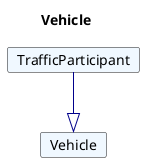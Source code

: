 @startuml
Title Vehicle 

Card Vehicle #F0F8FF [
Vehicle
]
Card TrafficParticipant #F0F8FF [
TrafficParticipant
]
TrafficParticipant --|> Vehicle  #00008B 
@enduml